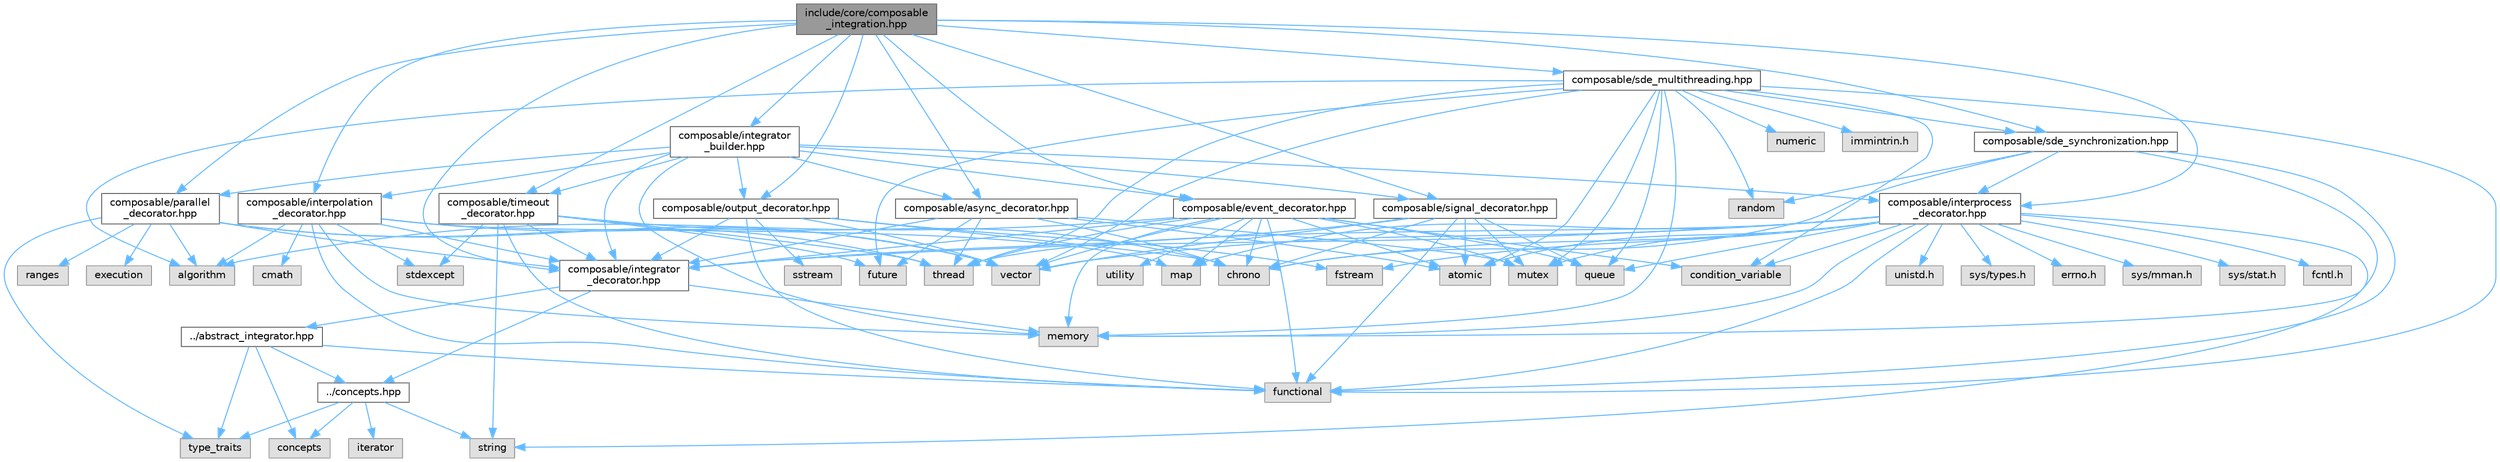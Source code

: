 digraph "include/core/composable_integration.hpp"
{
 // LATEX_PDF_SIZE
  bgcolor="transparent";
  edge [fontname=Helvetica,fontsize=10,labelfontname=Helvetica,labelfontsize=10];
  node [fontname=Helvetica,fontsize=10,shape=box,height=0.2,width=0.4];
  Node1 [id="Node000001",label="include/core/composable\l_integration.hpp",height=0.2,width=0.4,color="gray40", fillcolor="grey60", style="filled", fontcolor="black",tooltip="Composable integration architecture using decorator pattern."];
  Node1 -> Node2 [id="edge1_Node000001_Node000002",color="steelblue1",style="solid",tooltip=" "];
  Node2 [id="Node000002",label="composable/integrator\l_decorator.hpp",height=0.2,width=0.4,color="grey40", fillcolor="white", style="filled",URL="$integrator__decorator_8hpp_source.html",tooltip=" "];
  Node2 -> Node3 [id="edge2_Node000002_Node000003",color="steelblue1",style="solid",tooltip=" "];
  Node3 [id="Node000003",label="../concepts.hpp",height=0.2,width=0.4,color="grey40", fillcolor="white", style="filled",URL="$concepts_8hpp_source.html",tooltip=" "];
  Node3 -> Node4 [id="edge3_Node000003_Node000004",color="steelblue1",style="solid",tooltip=" "];
  Node4 [id="Node000004",label="concepts",height=0.2,width=0.4,color="grey60", fillcolor="#E0E0E0", style="filled",tooltip=" "];
  Node3 -> Node5 [id="edge4_Node000003_Node000005",color="steelblue1",style="solid",tooltip=" "];
  Node5 [id="Node000005",label="type_traits",height=0.2,width=0.4,color="grey60", fillcolor="#E0E0E0", style="filled",tooltip=" "];
  Node3 -> Node6 [id="edge5_Node000003_Node000006",color="steelblue1",style="solid",tooltip=" "];
  Node6 [id="Node000006",label="iterator",height=0.2,width=0.4,color="grey60", fillcolor="#E0E0E0", style="filled",tooltip=" "];
  Node3 -> Node7 [id="edge6_Node000003_Node000007",color="steelblue1",style="solid",tooltip=" "];
  Node7 [id="Node000007",label="string",height=0.2,width=0.4,color="grey60", fillcolor="#E0E0E0", style="filled",tooltip=" "];
  Node2 -> Node8 [id="edge7_Node000002_Node000008",color="steelblue1",style="solid",tooltip=" "];
  Node8 [id="Node000008",label="../abstract_integrator.hpp",height=0.2,width=0.4,color="grey40", fillcolor="white", style="filled",URL="$abstract__integrator_8hpp_source.html",tooltip=" "];
  Node8 -> Node9 [id="edge8_Node000008_Node000009",color="steelblue1",style="solid",tooltip=" "];
  Node9 [id="Node000009",label="functional",height=0.2,width=0.4,color="grey60", fillcolor="#E0E0E0", style="filled",tooltip=" "];
  Node8 -> Node4 [id="edge9_Node000008_Node000004",color="steelblue1",style="solid",tooltip=" "];
  Node8 -> Node5 [id="edge10_Node000008_Node000005",color="steelblue1",style="solid",tooltip=" "];
  Node8 -> Node3 [id="edge11_Node000008_Node000003",color="steelblue1",style="solid",tooltip=" "];
  Node2 -> Node10 [id="edge12_Node000002_Node000010",color="steelblue1",style="solid",tooltip=" "];
  Node10 [id="Node000010",label="memory",height=0.2,width=0.4,color="grey60", fillcolor="#E0E0E0", style="filled",tooltip=" "];
  Node1 -> Node11 [id="edge13_Node000001_Node000011",color="steelblue1",style="solid",tooltip=" "];
  Node11 [id="Node000011",label="composable/timeout\l_decorator.hpp",height=0.2,width=0.4,color="grey40", fillcolor="white", style="filled",URL="$timeout__decorator_8hpp_source.html",tooltip=" "];
  Node11 -> Node2 [id="edge14_Node000011_Node000002",color="steelblue1",style="solid",tooltip=" "];
  Node11 -> Node12 [id="edge15_Node000011_Node000012",color="steelblue1",style="solid",tooltip=" "];
  Node12 [id="Node000012",label="chrono",height=0.2,width=0.4,color="grey60", fillcolor="#E0E0E0", style="filled",tooltip=" "];
  Node11 -> Node13 [id="edge16_Node000011_Node000013",color="steelblue1",style="solid",tooltip=" "];
  Node13 [id="Node000013",label="future",height=0.2,width=0.4,color="grey60", fillcolor="#E0E0E0", style="filled",tooltip=" "];
  Node11 -> Node9 [id="edge17_Node000011_Node000009",color="steelblue1",style="solid",tooltip=" "];
  Node11 -> Node14 [id="edge18_Node000011_Node000014",color="steelblue1",style="solid",tooltip=" "];
  Node14 [id="Node000014",label="stdexcept",height=0.2,width=0.4,color="grey60", fillcolor="#E0E0E0", style="filled",tooltip=" "];
  Node11 -> Node7 [id="edge19_Node000011_Node000007",color="steelblue1",style="solid",tooltip=" "];
  Node11 -> Node15 [id="edge20_Node000011_Node000015",color="steelblue1",style="solid",tooltip=" "];
  Node15 [id="Node000015",label="thread",height=0.2,width=0.4,color="grey60", fillcolor="#E0E0E0", style="filled",tooltip=" "];
  Node1 -> Node16 [id="edge21_Node000001_Node000016",color="steelblue1",style="solid",tooltip=" "];
  Node16 [id="Node000016",label="composable/parallel\l_decorator.hpp",height=0.2,width=0.4,color="grey40", fillcolor="white", style="filled",URL="$parallel__decorator_8hpp_source.html",tooltip=" "];
  Node16 -> Node2 [id="edge22_Node000016_Node000002",color="steelblue1",style="solid",tooltip=" "];
  Node16 -> Node17 [id="edge23_Node000016_Node000017",color="steelblue1",style="solid",tooltip=" "];
  Node17 [id="Node000017",label="vector",height=0.2,width=0.4,color="grey60", fillcolor="#E0E0E0", style="filled",tooltip=" "];
  Node16 -> Node18 [id="edge24_Node000016_Node000018",color="steelblue1",style="solid",tooltip=" "];
  Node18 [id="Node000018",label="execution",height=0.2,width=0.4,color="grey60", fillcolor="#E0E0E0", style="filled",tooltip=" "];
  Node16 -> Node15 [id="edge25_Node000016_Node000015",color="steelblue1",style="solid",tooltip=" "];
  Node16 -> Node19 [id="edge26_Node000016_Node000019",color="steelblue1",style="solid",tooltip=" "];
  Node19 [id="Node000019",label="algorithm",height=0.2,width=0.4,color="grey60", fillcolor="#E0E0E0", style="filled",tooltip=" "];
  Node16 -> Node20 [id="edge27_Node000016_Node000020",color="steelblue1",style="solid",tooltip=" "];
  Node20 [id="Node000020",label="ranges",height=0.2,width=0.4,color="grey60", fillcolor="#E0E0E0", style="filled",tooltip=" "];
  Node16 -> Node5 [id="edge28_Node000016_Node000005",color="steelblue1",style="solid",tooltip=" "];
  Node1 -> Node21 [id="edge29_Node000001_Node000021",color="steelblue1",style="solid",tooltip=" "];
  Node21 [id="Node000021",label="composable/async_decorator.hpp",height=0.2,width=0.4,color="grey40", fillcolor="white", style="filled",URL="$async__decorator_8hpp_source.html",tooltip=" "];
  Node21 -> Node2 [id="edge30_Node000021_Node000002",color="steelblue1",style="solid",tooltip=" "];
  Node21 -> Node13 [id="edge31_Node000021_Node000013",color="steelblue1",style="solid",tooltip=" "];
  Node21 -> Node12 [id="edge32_Node000021_Node000012",color="steelblue1",style="solid",tooltip=" "];
  Node21 -> Node15 [id="edge33_Node000021_Node000015",color="steelblue1",style="solid",tooltip=" "];
  Node21 -> Node22 [id="edge34_Node000021_Node000022",color="steelblue1",style="solid",tooltip=" "];
  Node22 [id="Node000022",label="atomic",height=0.2,width=0.4,color="grey60", fillcolor="#E0E0E0", style="filled",tooltip=" "];
  Node21 -> Node23 [id="edge35_Node000021_Node000023",color="steelblue1",style="solid",tooltip=" "];
  Node23 [id="Node000023",label="mutex",height=0.2,width=0.4,color="grey60", fillcolor="#E0E0E0", style="filled",tooltip=" "];
  Node1 -> Node24 [id="edge36_Node000001_Node000024",color="steelblue1",style="solid",tooltip=" "];
  Node24 [id="Node000024",label="composable/output_decorator.hpp",height=0.2,width=0.4,color="grey40", fillcolor="white", style="filled",URL="$output__decorator_8hpp_source.html",tooltip=" "];
  Node24 -> Node2 [id="edge37_Node000024_Node000002",color="steelblue1",style="solid",tooltip=" "];
  Node24 -> Node17 [id="edge38_Node000024_Node000017",color="steelblue1",style="solid",tooltip=" "];
  Node24 -> Node9 [id="edge39_Node000024_Node000009",color="steelblue1",style="solid",tooltip=" "];
  Node24 -> Node12 [id="edge40_Node000024_Node000012",color="steelblue1",style="solid",tooltip=" "];
  Node24 -> Node25 [id="edge41_Node000024_Node000025",color="steelblue1",style="solid",tooltip=" "];
  Node25 [id="Node000025",label="fstream",height=0.2,width=0.4,color="grey60", fillcolor="#E0E0E0", style="filled",tooltip=" "];
  Node24 -> Node26 [id="edge42_Node000024_Node000026",color="steelblue1",style="solid",tooltip=" "];
  Node26 [id="Node000026",label="sstream",height=0.2,width=0.4,color="grey60", fillcolor="#E0E0E0", style="filled",tooltip=" "];
  Node1 -> Node27 [id="edge43_Node000001_Node000027",color="steelblue1",style="solid",tooltip=" "];
  Node27 [id="Node000027",label="composable/signal_decorator.hpp",height=0.2,width=0.4,color="grey40", fillcolor="white", style="filled",URL="$signal__decorator_8hpp_source.html",tooltip=" "];
  Node27 -> Node2 [id="edge44_Node000027_Node000002",color="steelblue1",style="solid",tooltip=" "];
  Node27 -> Node17 [id="edge45_Node000027_Node000017",color="steelblue1",style="solid",tooltip=" "];
  Node27 -> Node9 [id="edge46_Node000027_Node000009",color="steelblue1",style="solid",tooltip=" "];
  Node27 -> Node12 [id="edge47_Node000027_Node000012",color="steelblue1",style="solid",tooltip=" "];
  Node27 -> Node28 [id="edge48_Node000027_Node000028",color="steelblue1",style="solid",tooltip=" "];
  Node28 [id="Node000028",label="queue",height=0.2,width=0.4,color="grey60", fillcolor="#E0E0E0", style="filled",tooltip=" "];
  Node27 -> Node23 [id="edge49_Node000027_Node000023",color="steelblue1",style="solid",tooltip=" "];
  Node27 -> Node22 [id="edge50_Node000027_Node000022",color="steelblue1",style="solid",tooltip=" "];
  Node1 -> Node29 [id="edge51_Node000001_Node000029",color="steelblue1",style="solid",tooltip=" "];
  Node29 [id="Node000029",label="composable/interpolation\l_decorator.hpp",height=0.2,width=0.4,color="grey40", fillcolor="white", style="filled",URL="$interpolation__decorator_8hpp_source.html",tooltip=" "];
  Node29 -> Node2 [id="edge52_Node000029_Node000002",color="steelblue1",style="solid",tooltip=" "];
  Node29 -> Node17 [id="edge53_Node000029_Node000017",color="steelblue1",style="solid",tooltip=" "];
  Node29 -> Node30 [id="edge54_Node000029_Node000030",color="steelblue1",style="solid",tooltip=" "];
  Node30 [id="Node000030",label="map",height=0.2,width=0.4,color="grey60", fillcolor="#E0E0E0", style="filled",tooltip=" "];
  Node29 -> Node19 [id="edge55_Node000029_Node000019",color="steelblue1",style="solid",tooltip=" "];
  Node29 -> Node9 [id="edge56_Node000029_Node000009",color="steelblue1",style="solid",tooltip=" "];
  Node29 -> Node10 [id="edge57_Node000029_Node000010",color="steelblue1",style="solid",tooltip=" "];
  Node29 -> Node14 [id="edge58_Node000029_Node000014",color="steelblue1",style="solid",tooltip=" "];
  Node29 -> Node31 [id="edge59_Node000029_Node000031",color="steelblue1",style="solid",tooltip=" "];
  Node31 [id="Node000031",label="cmath",height=0.2,width=0.4,color="grey60", fillcolor="#E0E0E0", style="filled",tooltip=" "];
  Node1 -> Node32 [id="edge60_Node000001_Node000032",color="steelblue1",style="solid",tooltip=" "];
  Node32 [id="Node000032",label="composable/interprocess\l_decorator.hpp",height=0.2,width=0.4,color="grey40", fillcolor="white", style="filled",URL="$interprocess__decorator_8hpp_source.html",tooltip=" "];
  Node32 -> Node2 [id="edge61_Node000032_Node000002",color="steelblue1",style="solid",tooltip=" "];
  Node32 -> Node10 [id="edge62_Node000032_Node000010",color="steelblue1",style="solid",tooltip=" "];
  Node32 -> Node7 [id="edge63_Node000032_Node000007",color="steelblue1",style="solid",tooltip=" "];
  Node32 -> Node17 [id="edge64_Node000032_Node000017",color="steelblue1",style="solid",tooltip=" "];
  Node32 -> Node30 [id="edge65_Node000032_Node000030",color="steelblue1",style="solid",tooltip=" "];
  Node32 -> Node22 [id="edge66_Node000032_Node000022",color="steelblue1",style="solid",tooltip=" "];
  Node32 -> Node15 [id="edge67_Node000032_Node000015",color="steelblue1",style="solid",tooltip=" "];
  Node32 -> Node23 [id="edge68_Node000032_Node000023",color="steelblue1",style="solid",tooltip=" "];
  Node32 -> Node33 [id="edge69_Node000032_Node000033",color="steelblue1",style="solid",tooltip=" "];
  Node33 [id="Node000033",label="condition_variable",height=0.2,width=0.4,color="grey60", fillcolor="#E0E0E0", style="filled",tooltip=" "];
  Node32 -> Node12 [id="edge70_Node000032_Node000012",color="steelblue1",style="solid",tooltip=" "];
  Node32 -> Node9 [id="edge71_Node000032_Node000009",color="steelblue1",style="solid",tooltip=" "];
  Node32 -> Node25 [id="edge72_Node000032_Node000025",color="steelblue1",style="solid",tooltip=" "];
  Node32 -> Node28 [id="edge73_Node000032_Node000028",color="steelblue1",style="solid",tooltip=" "];
  Node32 -> Node34 [id="edge74_Node000032_Node000034",color="steelblue1",style="solid",tooltip=" "];
  Node34 [id="Node000034",label="sys/mman.h",height=0.2,width=0.4,color="grey60", fillcolor="#E0E0E0", style="filled",tooltip=" "];
  Node32 -> Node35 [id="edge75_Node000032_Node000035",color="steelblue1",style="solid",tooltip=" "];
  Node35 [id="Node000035",label="sys/stat.h",height=0.2,width=0.4,color="grey60", fillcolor="#E0E0E0", style="filled",tooltip=" "];
  Node32 -> Node36 [id="edge76_Node000032_Node000036",color="steelblue1",style="solid",tooltip=" "];
  Node36 [id="Node000036",label="fcntl.h",height=0.2,width=0.4,color="grey60", fillcolor="#E0E0E0", style="filled",tooltip=" "];
  Node32 -> Node37 [id="edge77_Node000032_Node000037",color="steelblue1",style="solid",tooltip=" "];
  Node37 [id="Node000037",label="unistd.h",height=0.2,width=0.4,color="grey60", fillcolor="#E0E0E0", style="filled",tooltip=" "];
  Node32 -> Node38 [id="edge78_Node000032_Node000038",color="steelblue1",style="solid",tooltip=" "];
  Node38 [id="Node000038",label="sys/types.h",height=0.2,width=0.4,color="grey60", fillcolor="#E0E0E0", style="filled",tooltip=" "];
  Node32 -> Node39 [id="edge79_Node000032_Node000039",color="steelblue1",style="solid",tooltip=" "];
  Node39 [id="Node000039",label="errno.h",height=0.2,width=0.4,color="grey60", fillcolor="#E0E0E0", style="filled",tooltip=" "];
  Node1 -> Node40 [id="edge80_Node000001_Node000040",color="steelblue1",style="solid",tooltip=" "];
  Node40 [id="Node000040",label="composable/event_decorator.hpp",height=0.2,width=0.4,color="grey40", fillcolor="white", style="filled",URL="$event__decorator_8hpp_source.html",tooltip=" "];
  Node40 -> Node2 [id="edge81_Node000040_Node000002",color="steelblue1",style="solid",tooltip=" "];
  Node40 -> Node9 [id="edge82_Node000040_Node000009",color="steelblue1",style="solid",tooltip=" "];
  Node40 -> Node17 [id="edge83_Node000040_Node000017",color="steelblue1",style="solid",tooltip=" "];
  Node40 -> Node30 [id="edge84_Node000040_Node000030",color="steelblue1",style="solid",tooltip=" "];
  Node40 -> Node28 [id="edge85_Node000040_Node000028",color="steelblue1",style="solid",tooltip=" "];
  Node40 -> Node10 [id="edge86_Node000040_Node000010",color="steelblue1",style="solid",tooltip=" "];
  Node40 -> Node22 [id="edge87_Node000040_Node000022",color="steelblue1",style="solid",tooltip=" "];
  Node40 -> Node15 [id="edge88_Node000040_Node000015",color="steelblue1",style="solid",tooltip=" "];
  Node40 -> Node23 [id="edge89_Node000040_Node000023",color="steelblue1",style="solid",tooltip=" "];
  Node40 -> Node33 [id="edge90_Node000040_Node000033",color="steelblue1",style="solid",tooltip=" "];
  Node40 -> Node12 [id="edge91_Node000040_Node000012",color="steelblue1",style="solid",tooltip=" "];
  Node40 -> Node19 [id="edge92_Node000040_Node000019",color="steelblue1",style="solid",tooltip=" "];
  Node40 -> Node41 [id="edge93_Node000040_Node000041",color="steelblue1",style="solid",tooltip=" "];
  Node41 [id="Node000041",label="utility",height=0.2,width=0.4,color="grey60", fillcolor="#E0E0E0", style="filled",tooltip=" "];
  Node1 -> Node42 [id="edge94_Node000001_Node000042",color="steelblue1",style="solid",tooltip=" "];
  Node42 [id="Node000042",label="composable/sde_synchronization.hpp",height=0.2,width=0.4,color="grey40", fillcolor="white", style="filled",URL="$sde__synchronization_8hpp_source.html",tooltip=" "];
  Node42 -> Node32 [id="edge95_Node000042_Node000032",color="steelblue1",style="solid",tooltip=" "];
  Node42 -> Node9 [id="edge96_Node000042_Node000009",color="steelblue1",style="solid",tooltip=" "];
  Node42 -> Node10 [id="edge97_Node000042_Node000010",color="steelblue1",style="solid",tooltip=" "];
  Node42 -> Node12 [id="edge98_Node000042_Node000012",color="steelblue1",style="solid",tooltip=" "];
  Node42 -> Node43 [id="edge99_Node000042_Node000043",color="steelblue1",style="solid",tooltip=" "];
  Node43 [id="Node000043",label="random",height=0.2,width=0.4,color="grey60", fillcolor="#E0E0E0", style="filled",tooltip=" "];
  Node1 -> Node44 [id="edge100_Node000001_Node000044",color="steelblue1",style="solid",tooltip=" "];
  Node44 [id="Node000044",label="composable/sde_multithreading.hpp",height=0.2,width=0.4,color="grey40", fillcolor="white", style="filled",URL="$sde__multithreading_8hpp_source.html",tooltip=" "];
  Node44 -> Node42 [id="edge101_Node000044_Node000042",color="steelblue1",style="solid",tooltip=" "];
  Node44 -> Node22 [id="edge102_Node000044_Node000022",color="steelblue1",style="solid",tooltip=" "];
  Node44 -> Node15 [id="edge103_Node000044_Node000015",color="steelblue1",style="solid",tooltip=" "];
  Node44 -> Node23 [id="edge104_Node000044_Node000023",color="steelblue1",style="solid",tooltip=" "];
  Node44 -> Node33 [id="edge105_Node000044_Node000033",color="steelblue1",style="solid",tooltip=" "];
  Node44 -> Node10 [id="edge106_Node000044_Node000010",color="steelblue1",style="solid",tooltip=" "];
  Node44 -> Node17 [id="edge107_Node000044_Node000017",color="steelblue1",style="solid",tooltip=" "];
  Node44 -> Node28 [id="edge108_Node000044_Node000028",color="steelblue1",style="solid",tooltip=" "];
  Node44 -> Node9 [id="edge109_Node000044_Node000009",color="steelblue1",style="solid",tooltip=" "];
  Node44 -> Node13 [id="edge110_Node000044_Node000013",color="steelblue1",style="solid",tooltip=" "];
  Node44 -> Node43 [id="edge111_Node000044_Node000043",color="steelblue1",style="solid",tooltip=" "];
  Node44 -> Node19 [id="edge112_Node000044_Node000019",color="steelblue1",style="solid",tooltip=" "];
  Node44 -> Node45 [id="edge113_Node000044_Node000045",color="steelblue1",style="solid",tooltip=" "];
  Node45 [id="Node000045",label="numeric",height=0.2,width=0.4,color="grey60", fillcolor="#E0E0E0", style="filled",tooltip=" "];
  Node44 -> Node46 [id="edge114_Node000044_Node000046",color="steelblue1",style="solid",tooltip=" "];
  Node46 [id="Node000046",label="immintrin.h",height=0.2,width=0.4,color="grey60", fillcolor="#E0E0E0", style="filled",tooltip=" "];
  Node1 -> Node47 [id="edge115_Node000001_Node000047",color="steelblue1",style="solid",tooltip=" "];
  Node47 [id="Node000047",label="composable/integrator\l_builder.hpp",height=0.2,width=0.4,color="grey40", fillcolor="white", style="filled",URL="$integrator__builder_8hpp_source.html",tooltip=" "];
  Node47 -> Node2 [id="edge116_Node000047_Node000002",color="steelblue1",style="solid",tooltip=" "];
  Node47 -> Node11 [id="edge117_Node000047_Node000011",color="steelblue1",style="solid",tooltip=" "];
  Node47 -> Node16 [id="edge118_Node000047_Node000016",color="steelblue1",style="solid",tooltip=" "];
  Node47 -> Node21 [id="edge119_Node000047_Node000021",color="steelblue1",style="solid",tooltip=" "];
  Node47 -> Node24 [id="edge120_Node000047_Node000024",color="steelblue1",style="solid",tooltip=" "];
  Node47 -> Node27 [id="edge121_Node000047_Node000027",color="steelblue1",style="solid",tooltip=" "];
  Node47 -> Node29 [id="edge122_Node000047_Node000029",color="steelblue1",style="solid",tooltip=" "];
  Node47 -> Node32 [id="edge123_Node000047_Node000032",color="steelblue1",style="solid",tooltip=" "];
  Node47 -> Node40 [id="edge124_Node000047_Node000040",color="steelblue1",style="solid",tooltip=" "];
  Node47 -> Node10 [id="edge125_Node000047_Node000010",color="steelblue1",style="solid",tooltip=" "];
}
